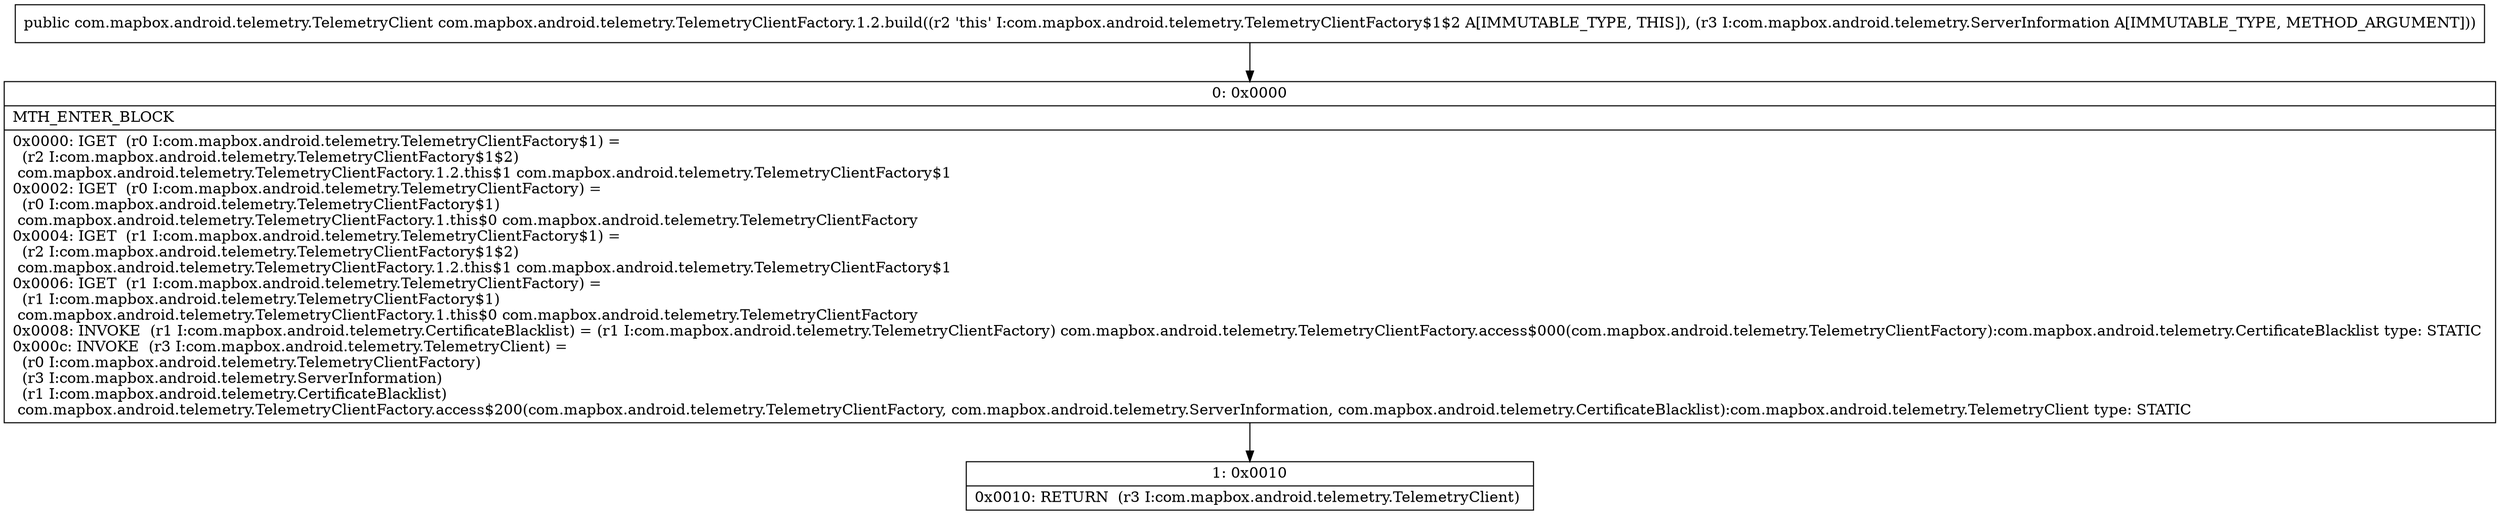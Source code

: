 digraph "CFG forcom.mapbox.android.telemetry.TelemetryClientFactory.1.2.build(Lcom\/mapbox\/android\/telemetry\/ServerInformation;)Lcom\/mapbox\/android\/telemetry\/TelemetryClient;" {
Node_0 [shape=record,label="{0\:\ 0x0000|MTH_ENTER_BLOCK\l|0x0000: IGET  (r0 I:com.mapbox.android.telemetry.TelemetryClientFactory$1) = \l  (r2 I:com.mapbox.android.telemetry.TelemetryClientFactory$1$2)\l com.mapbox.android.telemetry.TelemetryClientFactory.1.2.this$1 com.mapbox.android.telemetry.TelemetryClientFactory$1 \l0x0002: IGET  (r0 I:com.mapbox.android.telemetry.TelemetryClientFactory) = \l  (r0 I:com.mapbox.android.telemetry.TelemetryClientFactory$1)\l com.mapbox.android.telemetry.TelemetryClientFactory.1.this$0 com.mapbox.android.telemetry.TelemetryClientFactory \l0x0004: IGET  (r1 I:com.mapbox.android.telemetry.TelemetryClientFactory$1) = \l  (r2 I:com.mapbox.android.telemetry.TelemetryClientFactory$1$2)\l com.mapbox.android.telemetry.TelemetryClientFactory.1.2.this$1 com.mapbox.android.telemetry.TelemetryClientFactory$1 \l0x0006: IGET  (r1 I:com.mapbox.android.telemetry.TelemetryClientFactory) = \l  (r1 I:com.mapbox.android.telemetry.TelemetryClientFactory$1)\l com.mapbox.android.telemetry.TelemetryClientFactory.1.this$0 com.mapbox.android.telemetry.TelemetryClientFactory \l0x0008: INVOKE  (r1 I:com.mapbox.android.telemetry.CertificateBlacklist) = (r1 I:com.mapbox.android.telemetry.TelemetryClientFactory) com.mapbox.android.telemetry.TelemetryClientFactory.access$000(com.mapbox.android.telemetry.TelemetryClientFactory):com.mapbox.android.telemetry.CertificateBlacklist type: STATIC \l0x000c: INVOKE  (r3 I:com.mapbox.android.telemetry.TelemetryClient) = \l  (r0 I:com.mapbox.android.telemetry.TelemetryClientFactory)\l  (r3 I:com.mapbox.android.telemetry.ServerInformation)\l  (r1 I:com.mapbox.android.telemetry.CertificateBlacklist)\l com.mapbox.android.telemetry.TelemetryClientFactory.access$200(com.mapbox.android.telemetry.TelemetryClientFactory, com.mapbox.android.telemetry.ServerInformation, com.mapbox.android.telemetry.CertificateBlacklist):com.mapbox.android.telemetry.TelemetryClient type: STATIC \l}"];
Node_1 [shape=record,label="{1\:\ 0x0010|0x0010: RETURN  (r3 I:com.mapbox.android.telemetry.TelemetryClient) \l}"];
MethodNode[shape=record,label="{public com.mapbox.android.telemetry.TelemetryClient com.mapbox.android.telemetry.TelemetryClientFactory.1.2.build((r2 'this' I:com.mapbox.android.telemetry.TelemetryClientFactory$1$2 A[IMMUTABLE_TYPE, THIS]), (r3 I:com.mapbox.android.telemetry.ServerInformation A[IMMUTABLE_TYPE, METHOD_ARGUMENT])) }"];
MethodNode -> Node_0;
Node_0 -> Node_1;
}

